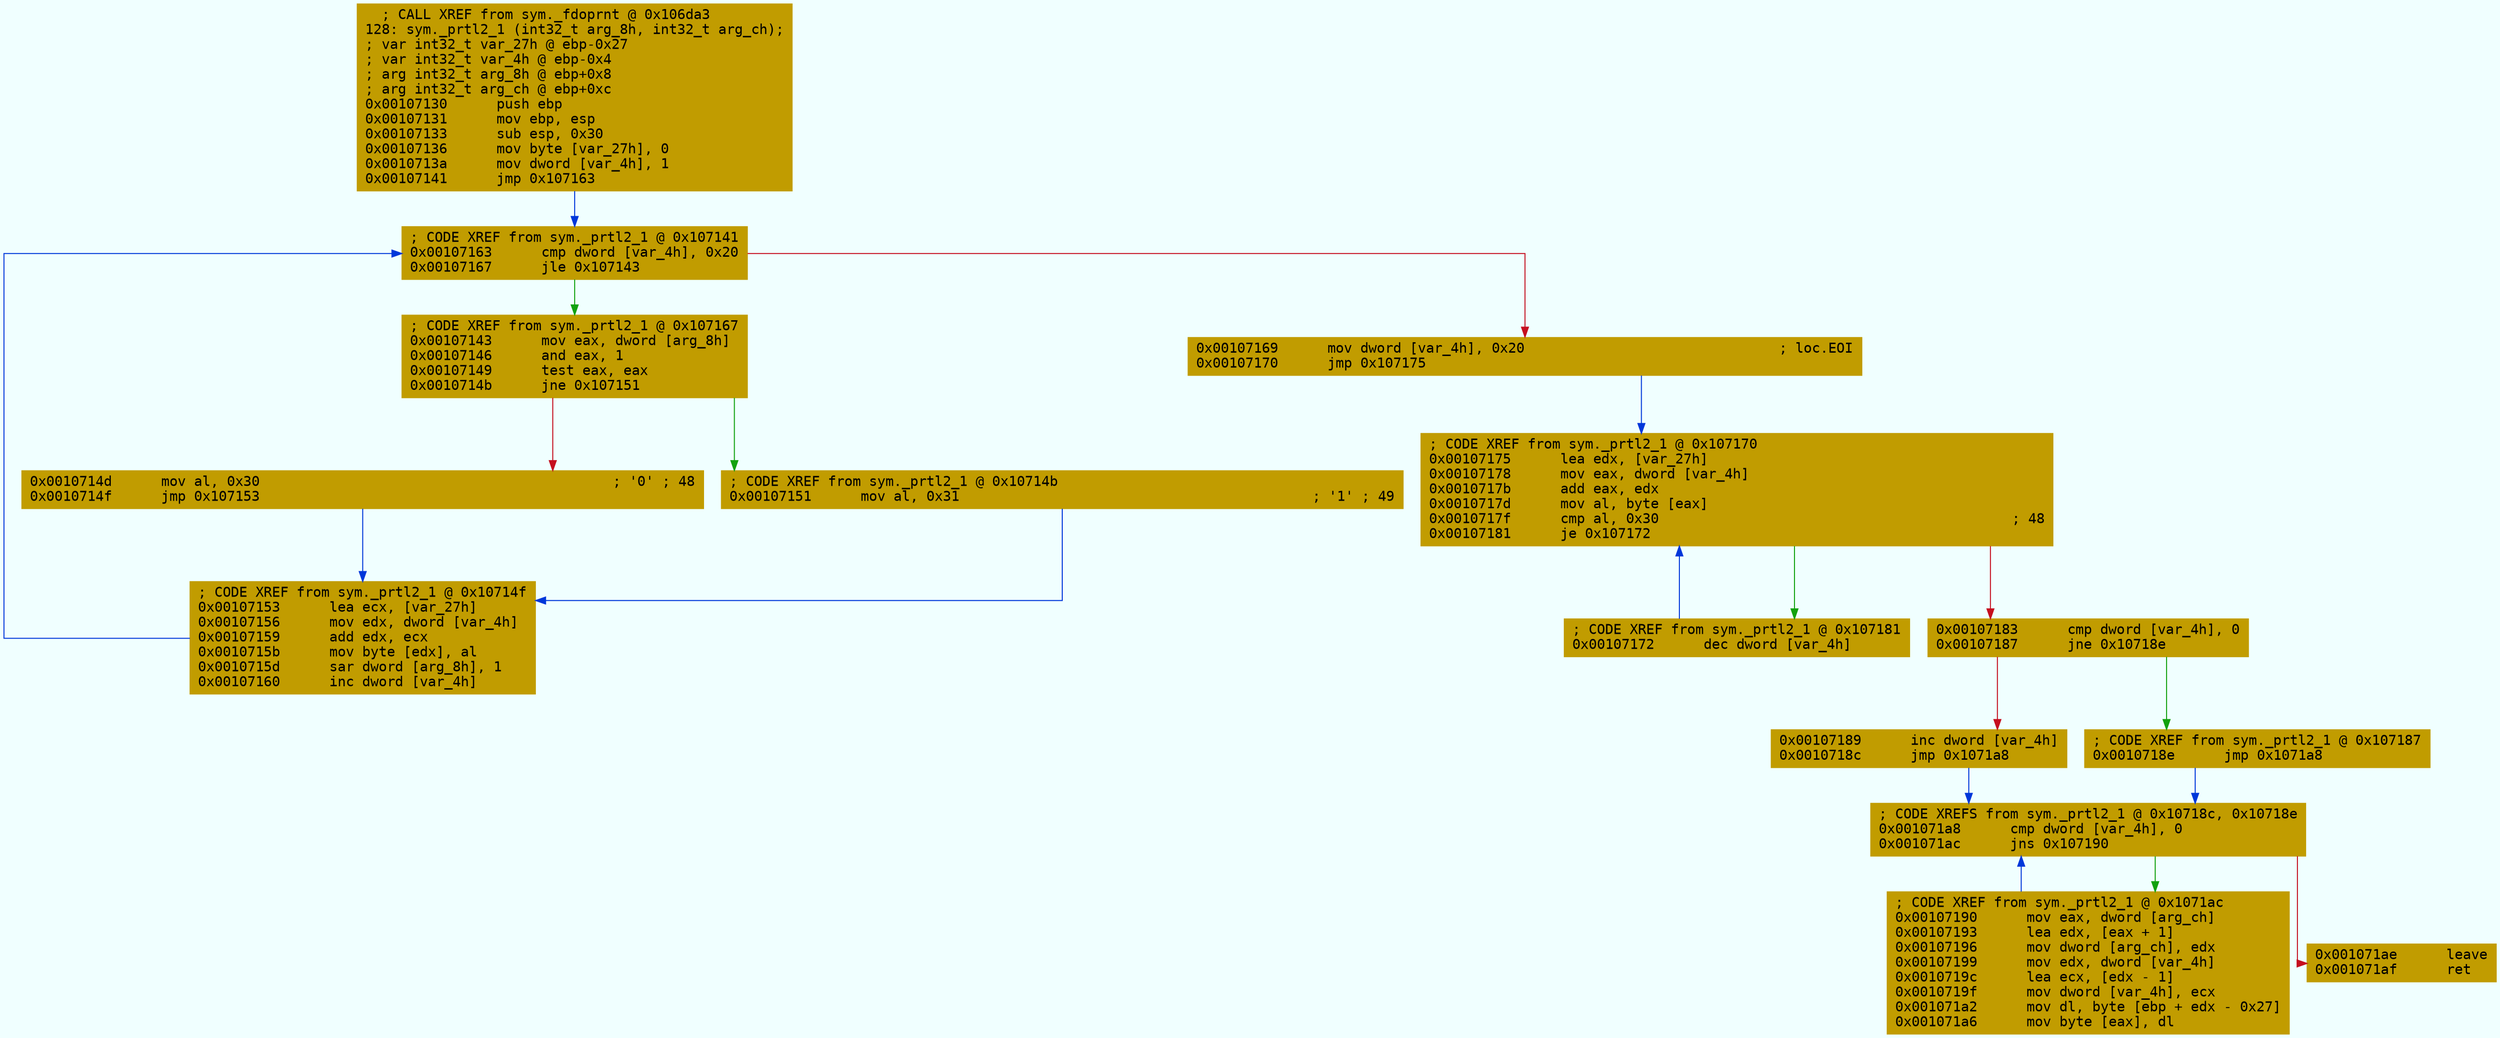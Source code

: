 digraph code {
	graph [bgcolor=azure fontsize=8 fontname="Courier" splines="ortho"];
	node [fillcolor=gray style=filled shape=box];
	edge [arrowhead="normal"];
	"0x00107130" [URL="sym._prtl2_1/0x00107130", fillcolor="#c19c00",color="#c19c00", fontname="Courier",label="  ; CALL XREF from sym._fdoprnt @ 0x106da3\l128: sym._prtl2_1 (int32_t arg_8h, int32_t arg_ch);\l; var int32_t var_27h @ ebp-0x27\l; var int32_t var_4h @ ebp-0x4\l; arg int32_t arg_8h @ ebp+0x8\l; arg int32_t arg_ch @ ebp+0xc\l0x00107130      push ebp\l0x00107131      mov ebp, esp\l0x00107133      sub esp, 0x30\l0x00107136      mov byte [var_27h], 0\l0x0010713a      mov dword [var_4h], 1\l0x00107141      jmp 0x107163\l"]
	"0x00107143" [URL="sym._prtl2_1/0x00107143", fillcolor="#c19c00",color="#c19c00", fontname="Courier",label="; CODE XREF from sym._prtl2_1 @ 0x107167\l0x00107143      mov eax, dword [arg_8h]\l0x00107146      and eax, 1\l0x00107149      test eax, eax\l0x0010714b      jne 0x107151\l"]
	"0x0010714d" [URL="sym._prtl2_1/0x0010714d", fillcolor="#c19c00",color="#c19c00", fontname="Courier",label="0x0010714d      mov al, 0x30                                           ; '0' ; 48\l0x0010714f      jmp 0x107153\l"]
	"0x00107151" [URL="sym._prtl2_1/0x00107151", fillcolor="#c19c00",color="#c19c00", fontname="Courier",label="; CODE XREF from sym._prtl2_1 @ 0x10714b\l0x00107151      mov al, 0x31                                           ; '1' ; 49\l"]
	"0x00107153" [URL="sym._prtl2_1/0x00107153", fillcolor="#c19c00",color="#c19c00", fontname="Courier",label="; CODE XREF from sym._prtl2_1 @ 0x10714f\l0x00107153      lea ecx, [var_27h]\l0x00107156      mov edx, dword [var_4h]\l0x00107159      add edx, ecx\l0x0010715b      mov byte [edx], al\l0x0010715d      sar dword [arg_8h], 1\l0x00107160      inc dword [var_4h]\l"]
	"0x00107163" [URL="sym._prtl2_1/0x00107163", fillcolor="#c19c00",color="#c19c00", fontname="Courier",label="; CODE XREF from sym._prtl2_1 @ 0x107141\l0x00107163      cmp dword [var_4h], 0x20\l0x00107167      jle 0x107143\l"]
	"0x00107169" [URL="sym._prtl2_1/0x00107169", fillcolor="#c19c00",color="#c19c00", fontname="Courier",label="0x00107169      mov dword [var_4h], 0x20                               ; loc.EOI\l0x00107170      jmp 0x107175\l"]
	"0x00107172" [URL="sym._prtl2_1/0x00107172", fillcolor="#c19c00",color="#c19c00", fontname="Courier",label="; CODE XREF from sym._prtl2_1 @ 0x107181\l0x00107172      dec dword [var_4h]\l"]
	"0x00107175" [URL="sym._prtl2_1/0x00107175", fillcolor="#c19c00",color="#c19c00", fontname="Courier",label="; CODE XREF from sym._prtl2_1 @ 0x107170\l0x00107175      lea edx, [var_27h]\l0x00107178      mov eax, dword [var_4h]\l0x0010717b      add eax, edx\l0x0010717d      mov al, byte [eax]\l0x0010717f      cmp al, 0x30                                           ; 48\l0x00107181      je 0x107172\l"]
	"0x00107183" [URL="sym._prtl2_1/0x00107183", fillcolor="#c19c00",color="#c19c00", fontname="Courier",label="0x00107183      cmp dword [var_4h], 0\l0x00107187      jne 0x10718e\l"]
	"0x00107189" [URL="sym._prtl2_1/0x00107189", fillcolor="#c19c00",color="#c19c00", fontname="Courier",label="0x00107189      inc dword [var_4h]\l0x0010718c      jmp 0x1071a8\l"]
	"0x0010718e" [URL="sym._prtl2_1/0x0010718e", fillcolor="#c19c00",color="#c19c00", fontname="Courier",label="; CODE XREF from sym._prtl2_1 @ 0x107187\l0x0010718e      jmp 0x1071a8\l"]
	"0x00107190" [URL="sym._prtl2_1/0x00107190", fillcolor="#c19c00",color="#c19c00", fontname="Courier",label="; CODE XREF from sym._prtl2_1 @ 0x1071ac\l0x00107190      mov eax, dword [arg_ch]\l0x00107193      lea edx, [eax + 1]\l0x00107196      mov dword [arg_ch], edx\l0x00107199      mov edx, dword [var_4h]\l0x0010719c      lea ecx, [edx - 1]\l0x0010719f      mov dword [var_4h], ecx\l0x001071a2      mov dl, byte [ebp + edx - 0x27]\l0x001071a6      mov byte [eax], dl\l"]
	"0x001071a8" [URL="sym._prtl2_1/0x001071a8", fillcolor="#c19c00",color="#c19c00", fontname="Courier",label="; CODE XREFS from sym._prtl2_1 @ 0x10718c, 0x10718e\l0x001071a8      cmp dword [var_4h], 0\l0x001071ac      jns 0x107190\l"]
	"0x001071ae" [URL="sym._prtl2_1/0x001071ae", fillcolor="#c19c00",color="#c19c00", fontname="Courier",label="0x001071ae      leave\l0x001071af      ret\l"]
        "0x00107130" -> "0x00107163" [color="#0037da"];
        "0x00107143" -> "0x00107151" [color="#13a10e"];
        "0x00107143" -> "0x0010714d" [color="#c50f1f"];
        "0x0010714d" -> "0x00107153" [color="#0037da"];
        "0x00107151" -> "0x00107153" [color="#0037da"];
        "0x00107153" -> "0x00107163" [color="#0037da"];
        "0x00107163" -> "0x00107143" [color="#13a10e"];
        "0x00107163" -> "0x00107169" [color="#c50f1f"];
        "0x00107169" -> "0x00107175" [color="#0037da"];
        "0x00107172" -> "0x00107175" [color="#0037da"];
        "0x00107175" -> "0x00107172" [color="#13a10e"];
        "0x00107175" -> "0x00107183" [color="#c50f1f"];
        "0x00107183" -> "0x0010718e" [color="#13a10e"];
        "0x00107183" -> "0x00107189" [color="#c50f1f"];
        "0x00107189" -> "0x001071a8" [color="#0037da"];
        "0x0010718e" -> "0x001071a8" [color="#0037da"];
        "0x00107190" -> "0x001071a8" [color="#0037da"];
        "0x001071a8" -> "0x00107190" [color="#13a10e"];
        "0x001071a8" -> "0x001071ae" [color="#c50f1f"];
}
